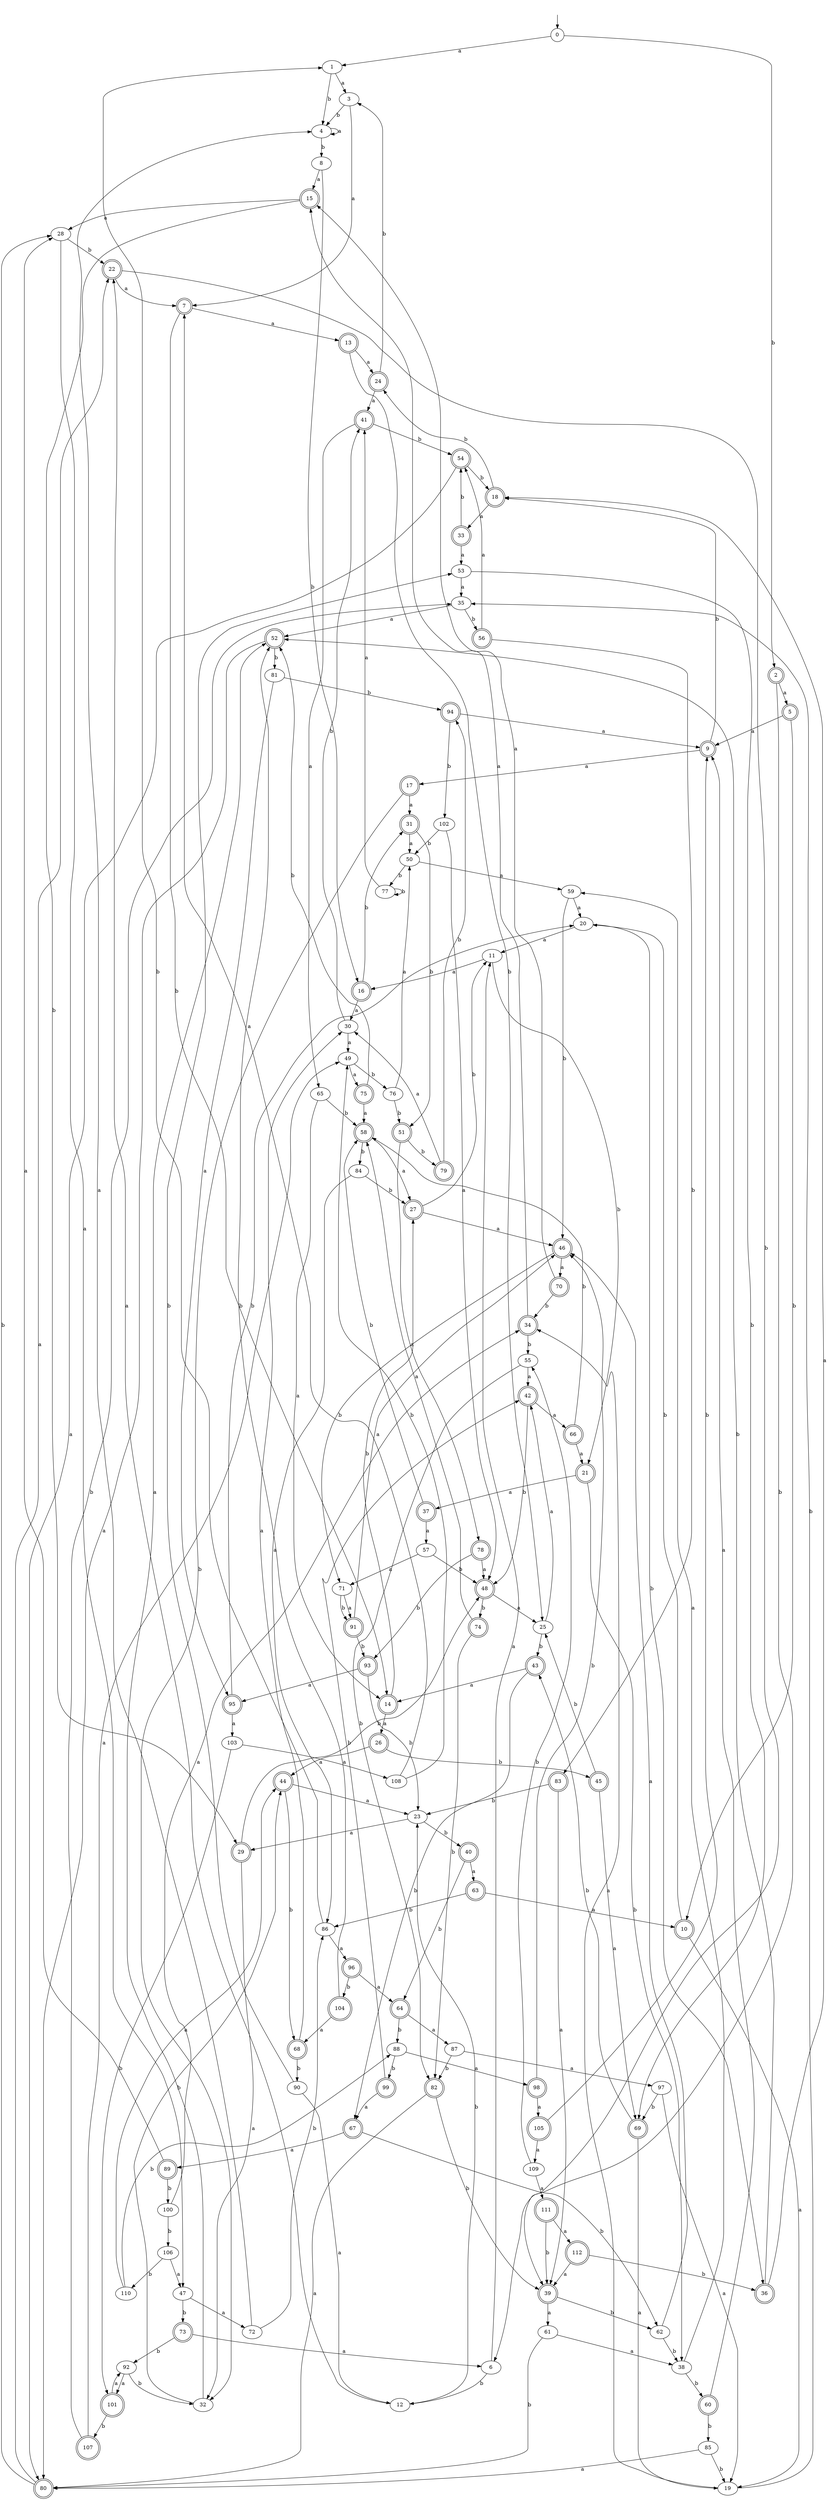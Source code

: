 digraph RandomDFA {
  __start0 [label="", shape=none];
  __start0 -> 0 [label=""];
  0 [shape=circle]
  0 -> 1 [label="a"]
  0 -> 2 [label="b"]
  1
  1 -> 3 [label="a"]
  1 -> 4 [label="b"]
  2 [shape=doublecircle]
  2 -> 5 [label="a"]
  2 -> 6 [label="b"]
  3
  3 -> 7 [label="a"]
  3 -> 4 [label="b"]
  4
  4 -> 4 [label="a"]
  4 -> 8 [label="b"]
  5 [shape=doublecircle]
  5 -> 9 [label="a"]
  5 -> 10 [label="b"]
  6
  6 -> 11 [label="a"]
  6 -> 12 [label="b"]
  7 [shape=doublecircle]
  7 -> 13 [label="a"]
  7 -> 14 [label="b"]
  8
  8 -> 15 [label="a"]
  8 -> 16 [label="b"]
  9 [shape=doublecircle]
  9 -> 17 [label="a"]
  9 -> 18 [label="b"]
  10 [shape=doublecircle]
  10 -> 19 [label="a"]
  10 -> 20 [label="b"]
  11
  11 -> 16 [label="a"]
  11 -> 21 [label="b"]
  12
  12 -> 22 [label="a"]
  12 -> 23 [label="b"]
  13 [shape=doublecircle]
  13 -> 24 [label="a"]
  13 -> 25 [label="b"]
  14 [shape=doublecircle]
  14 -> 26 [label="a"]
  14 -> 27 [label="b"]
  15 [shape=doublecircle]
  15 -> 28 [label="a"]
  15 -> 29 [label="b"]
  16 [shape=doublecircle]
  16 -> 30 [label="a"]
  16 -> 31 [label="b"]
  17 [shape=doublecircle]
  17 -> 31 [label="a"]
  17 -> 32 [label="b"]
  18 [shape=doublecircle]
  18 -> 33 [label="a"]
  18 -> 24 [label="b"]
  19
  19 -> 34 [label="a"]
  19 -> 35 [label="b"]
  20
  20 -> 11 [label="a"]
  20 -> 36 [label="b"]
  21 [shape=doublecircle]
  21 -> 37 [label="a"]
  21 -> 38 [label="b"]
  22 [shape=doublecircle]
  22 -> 7 [label="a"]
  22 -> 39 [label="b"]
  23
  23 -> 29 [label="a"]
  23 -> 40 [label="b"]
  24 [shape=doublecircle]
  24 -> 41 [label="a"]
  24 -> 3 [label="b"]
  25
  25 -> 42 [label="a"]
  25 -> 43 [label="b"]
  26 [shape=doublecircle]
  26 -> 44 [label="a"]
  26 -> 45 [label="b"]
  27 [shape=doublecircle]
  27 -> 46 [label="a"]
  27 -> 11 [label="b"]
  28
  28 -> 47 [label="a"]
  28 -> 22 [label="b"]
  29 [shape=doublecircle]
  29 -> 32 [label="a"]
  29 -> 48 [label="b"]
  30
  30 -> 49 [label="a"]
  30 -> 41 [label="b"]
  31 [shape=doublecircle]
  31 -> 50 [label="a"]
  31 -> 51 [label="b"]
  32
  32 -> 52 [label="a"]
  32 -> 44 [label="b"]
  33 [shape=doublecircle]
  33 -> 53 [label="a"]
  33 -> 54 [label="b"]
  34 [shape=doublecircle]
  34 -> 15 [label="a"]
  34 -> 55 [label="b"]
  35
  35 -> 52 [label="a"]
  35 -> 56 [label="b"]
  36 [shape=doublecircle]
  36 -> 18 [label="a"]
  36 -> 52 [label="b"]
  37 [shape=doublecircle]
  37 -> 57 [label="a"]
  37 -> 58 [label="b"]
  38
  38 -> 59 [label="a"]
  38 -> 60 [label="b"]
  39 [shape=doublecircle]
  39 -> 61 [label="a"]
  39 -> 62 [label="b"]
  40 [shape=doublecircle]
  40 -> 63 [label="a"]
  40 -> 64 [label="b"]
  41 [shape=doublecircle]
  41 -> 65 [label="a"]
  41 -> 54 [label="b"]
  42 [shape=doublecircle]
  42 -> 66 [label="a"]
  42 -> 48 [label="b"]
  43 [shape=doublecircle]
  43 -> 14 [label="a"]
  43 -> 67 [label="b"]
  44 [shape=doublecircle]
  44 -> 23 [label="a"]
  44 -> 68 [label="b"]
  45 [shape=doublecircle]
  45 -> 69 [label="a"]
  45 -> 25 [label="b"]
  46 [shape=doublecircle]
  46 -> 70 [label="a"]
  46 -> 71 [label="b"]
  47
  47 -> 72 [label="a"]
  47 -> 73 [label="b"]
  48 [shape=doublecircle]
  48 -> 25 [label="a"]
  48 -> 74 [label="b"]
  49
  49 -> 75 [label="a"]
  49 -> 76 [label="b"]
  50
  50 -> 59 [label="a"]
  50 -> 77 [label="b"]
  51 [shape=doublecircle]
  51 -> 78 [label="a"]
  51 -> 79 [label="b"]
  52 [shape=doublecircle]
  52 -> 80 [label="a"]
  52 -> 81 [label="b"]
  53
  53 -> 35 [label="a"]
  53 -> 69 [label="b"]
  54 [shape=doublecircle]
  54 -> 80 [label="a"]
  54 -> 18 [label="b"]
  55
  55 -> 42 [label="a"]
  55 -> 82 [label="b"]
  56 [shape=doublecircle]
  56 -> 54 [label="a"]
  56 -> 83 [label="b"]
  57
  57 -> 71 [label="a"]
  57 -> 48 [label="b"]
  58 [shape=doublecircle]
  58 -> 27 [label="a"]
  58 -> 84 [label="b"]
  59
  59 -> 20 [label="a"]
  59 -> 46 [label="b"]
  60 [shape=doublecircle]
  60 -> 9 [label="a"]
  60 -> 85 [label="b"]
  61
  61 -> 38 [label="a"]
  61 -> 80 [label="b"]
  62
  62 -> 46 [label="a"]
  62 -> 38 [label="b"]
  63 [shape=doublecircle]
  63 -> 10 [label="a"]
  63 -> 86 [label="b"]
  64 [shape=doublecircle]
  64 -> 87 [label="a"]
  64 -> 88 [label="b"]
  65
  65 -> 14 [label="a"]
  65 -> 58 [label="b"]
  66 [shape=doublecircle]
  66 -> 21 [label="a"]
  66 -> 58 [label="b"]
  67 [shape=doublecircle]
  67 -> 89 [label="a"]
  67 -> 62 [label="b"]
  68 [shape=doublecircle]
  68 -> 30 [label="a"]
  68 -> 90 [label="b"]
  69 [shape=doublecircle]
  69 -> 19 [label="a"]
  69 -> 43 [label="b"]
  70 [shape=doublecircle]
  70 -> 15 [label="a"]
  70 -> 34 [label="b"]
  71
  71 -> 91 [label="a"]
  71 -> 91 [label="b"]
  72
  72 -> 4 [label="a"]
  72 -> 86 [label="b"]
  73 [shape=doublecircle]
  73 -> 6 [label="a"]
  73 -> 92 [label="b"]
  74 [shape=doublecircle]
  74 -> 58 [label="a"]
  74 -> 82 [label="b"]
  75 [shape=doublecircle]
  75 -> 58 [label="a"]
  75 -> 52 [label="b"]
  76
  76 -> 50 [label="a"]
  76 -> 51 [label="b"]
  77
  77 -> 41 [label="a"]
  77 -> 77 [label="b"]
  78 [shape=doublecircle]
  78 -> 48 [label="a"]
  78 -> 93 [label="b"]
  79 [shape=doublecircle]
  79 -> 30 [label="a"]
  79 -> 94 [label="b"]
  80 [shape=doublecircle]
  80 -> 22 [label="a"]
  80 -> 28 [label="b"]
  81
  81 -> 95 [label="a"]
  81 -> 94 [label="b"]
  82 [shape=doublecircle]
  82 -> 80 [label="a"]
  82 -> 39 [label="b"]
  83 [shape=doublecircle]
  83 -> 39 [label="a"]
  83 -> 23 [label="b"]
  84
  84 -> 86 [label="a"]
  84 -> 27 [label="b"]
  85
  85 -> 80 [label="a"]
  85 -> 19 [label="b"]
  86
  86 -> 96 [label="a"]
  86 -> 1 [label="b"]
  87
  87 -> 97 [label="a"]
  87 -> 82 [label="b"]
  88
  88 -> 98 [label="a"]
  88 -> 99 [label="b"]
  89 [shape=doublecircle]
  89 -> 28 [label="a"]
  89 -> 100 [label="b"]
  90
  90 -> 12 [label="a"]
  90 -> 53 [label="b"]
  91 [shape=doublecircle]
  91 -> 46 [label="a"]
  91 -> 93 [label="b"]
  92
  92 -> 101 [label="a"]
  92 -> 32 [label="b"]
  93 [shape=doublecircle]
  93 -> 95 [label="a"]
  93 -> 23 [label="b"]
  94 [shape=doublecircle]
  94 -> 9 [label="a"]
  94 -> 102 [label="b"]
  95 [shape=doublecircle]
  95 -> 103 [label="a"]
  95 -> 20 [label="b"]
  96 [shape=doublecircle]
  96 -> 64 [label="a"]
  96 -> 104 [label="b"]
  97
  97 -> 19 [label="a"]
  97 -> 69 [label="b"]
  98 [shape=doublecircle]
  98 -> 105 [label="a"]
  98 -> 46 [label="b"]
  99 [shape=doublecircle]
  99 -> 67 [label="a"]
  99 -> 42 [label="b"]
  100
  100 -> 34 [label="a"]
  100 -> 106 [label="b"]
  101 [shape=doublecircle]
  101 -> 92 [label="a"]
  101 -> 107 [label="b"]
  102
  102 -> 48 [label="a"]
  102 -> 50 [label="b"]
  103
  103 -> 108 [label="a"]
  103 -> 101 [label="b"]
  104 [shape=doublecircle]
  104 -> 68 [label="a"]
  104 -> 52 [label="b"]
  105 [shape=doublecircle]
  105 -> 109 [label="a"]
  105 -> 9 [label="b"]
  106
  106 -> 47 [label="a"]
  106 -> 110 [label="b"]
  107 [shape=doublecircle]
  107 -> 49 [label="a"]
  107 -> 35 [label="b"]
  108
  108 -> 7 [label="a"]
  108 -> 49 [label="b"]
  109
  109 -> 111 [label="a"]
  109 -> 55 [label="b"]
  110
  110 -> 44 [label="a"]
  110 -> 88 [label="b"]
  111 [shape=doublecircle]
  111 -> 112 [label="a"]
  111 -> 39 [label="b"]
  112 [shape=doublecircle]
  112 -> 39 [label="a"]
  112 -> 36 [label="b"]
}
